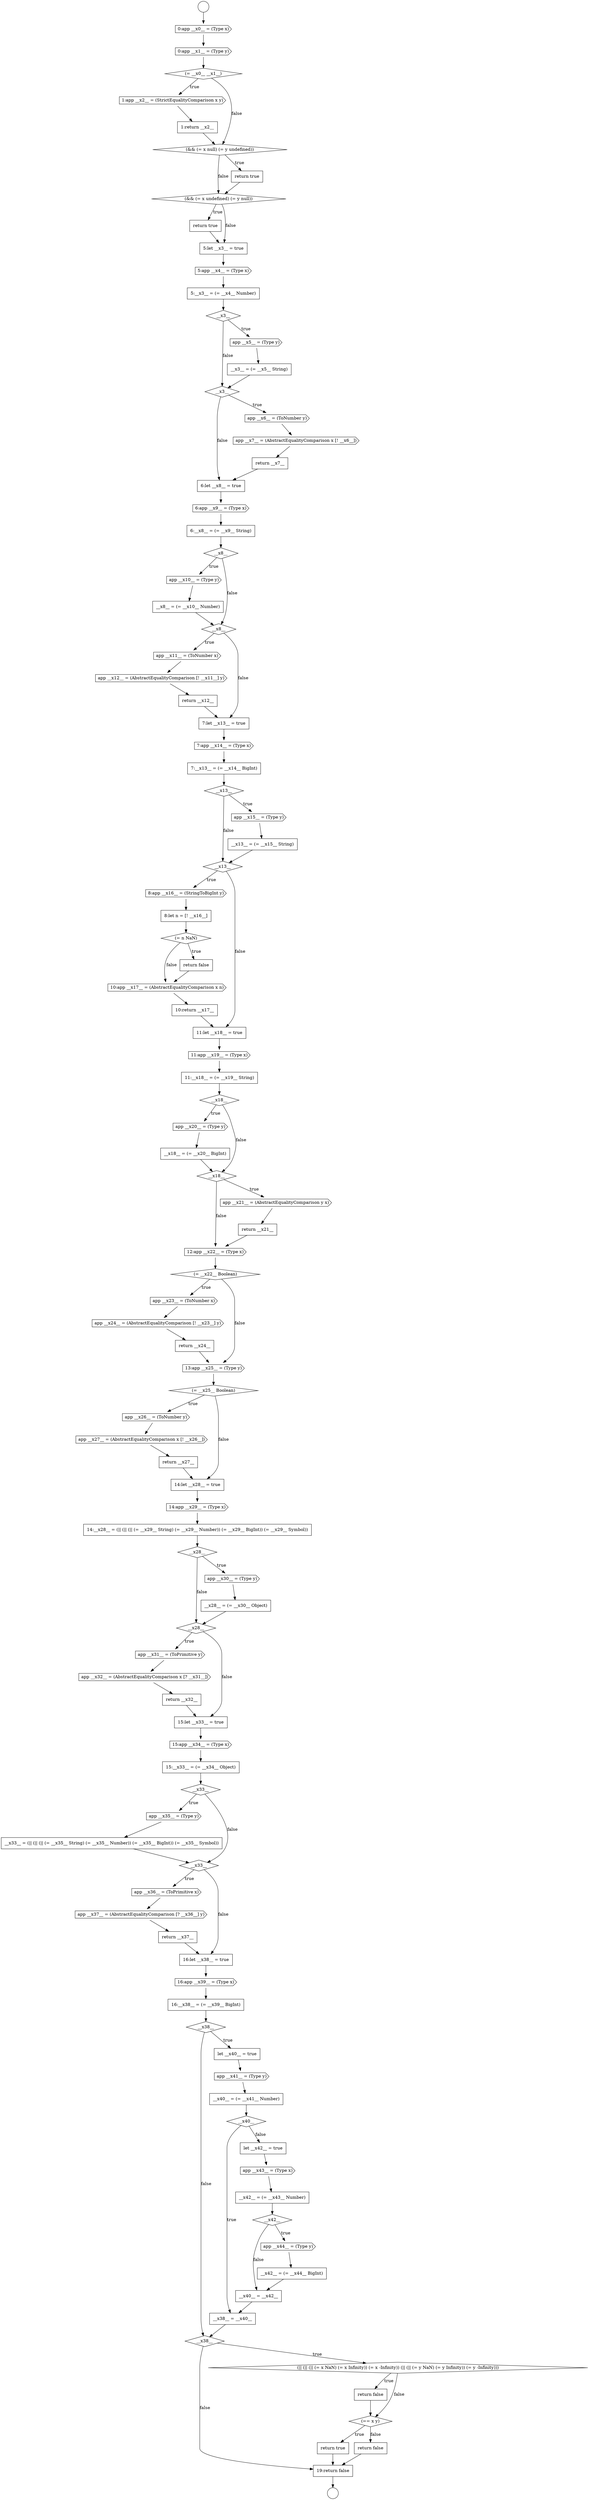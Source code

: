 digraph {
  node5 [shape=cds, label=<<font color="black">1:app __x2__ = (StrictEqualityComparison x y)</font>> color="black" fillcolor="white" style=filled]
  node84 [shape=cds, label=<<font color="black">16:app __x39__ = (Type x)</font>> color="black" fillcolor="white" style=filled]
  node69 [shape=diamond, label=<<font color="black">__x28__</font>> color="black" fillcolor="white" style=filled]
  node101 [shape=none, margin=0, label=<<font color="black">
    <table border="0" cellborder="1" cellspacing="0" cellpadding="10">
      <tr><td align="left">return false</td></tr>
    </table>
  </font>> color="black" fillcolor="white" style=filled]
  node0 [shape=circle label=" " color="black" fillcolor="white" style=filled]
  node88 [shape=cds, label=<<font color="black">app __x41__ = (Type y)</font>> color="black" fillcolor="white" style=filled]
  node10 [shape=none, margin=0, label=<<font color="black">
    <table border="0" cellborder="1" cellspacing="0" cellpadding="10">
      <tr><td align="left">return true</td></tr>
    </table>
  </font>> color="black" fillcolor="white" style=filled]
  node56 [shape=cds, label=<<font color="black">app __x24__ = (AbstractEqualityComparison [! __x23__] y)</font>> color="black" fillcolor="white" style=filled]
  node42 [shape=cds, label=<<font color="black">10:app __x17__ = (AbstractEqualityComparison x n)</font>> color="black" fillcolor="white" style=filled]
  node24 [shape=diamond, label=<<font color="black">__x8__</font>> color="black" fillcolor="white" style=filled]
  node37 [shape=diamond, label=<<font color="black">__x13__</font>> color="black" fillcolor="white" style=filled]
  node25 [shape=cds, label=<<font color="black">app __x10__ = (Type y)</font>> color="black" fillcolor="white" style=filled]
  node52 [shape=none, margin=0, label=<<font color="black">
    <table border="0" cellborder="1" cellspacing="0" cellpadding="10">
      <tr><td align="left">return __x21__</td></tr>
    </table>
  </font>> color="black" fillcolor="white" style=filled]
  node14 [shape=diamond, label=<<font color="black">__x3__</font>> color="black" fillcolor="white" style=filled]
  node20 [shape=none, margin=0, label=<<font color="black">
    <table border="0" cellborder="1" cellspacing="0" cellpadding="10">
      <tr><td align="left">return __x7__</td></tr>
    </table>
  </font>> color="black" fillcolor="white" style=filled]
  node46 [shape=none, margin=0, label=<<font color="black">
    <table border="0" cellborder="1" cellspacing="0" cellpadding="10">
      <tr><td align="left">11:__x18__ = (= __x19__ String)</td></tr>
    </table>
  </font>> color="black" fillcolor="white" style=filled]
  node93 [shape=none, margin=0, label=<<font color="black">
    <table border="0" cellborder="1" cellspacing="0" cellpadding="10">
      <tr><td align="left">__x42__ = (= __x43__ Number)</td></tr>
    </table>
  </font>> color="black" fillcolor="white" style=filled]
  node57 [shape=none, margin=0, label=<<font color="black">
    <table border="0" cellborder="1" cellspacing="0" cellpadding="10">
      <tr><td align="left">return __x24__</td></tr>
    </table>
  </font>> color="black" fillcolor="white" style=filled]
  node78 [shape=none, margin=0, label=<<font color="black">
    <table border="0" cellborder="1" cellspacing="0" cellpadding="10">
      <tr><td align="left">__x33__ = (|| (|| (|| (= __x35__ String) (= __x35__ Number)) (= __x35__ BigInt)) (= __x35__ Symbol))</td></tr>
    </table>
  </font>> color="black" fillcolor="white" style=filled]
  node29 [shape=cds, label=<<font color="black">app __x12__ = (AbstractEqualityComparison [! __x11__] y)</font>> color="black" fillcolor="white" style=filled]
  node61 [shape=cds, label=<<font color="black">app __x27__ = (AbstractEqualityComparison x [! __x26__])</font>> color="black" fillcolor="white" style=filled]
  node89 [shape=none, margin=0, label=<<font color="black">
    <table border="0" cellborder="1" cellspacing="0" cellpadding="10">
      <tr><td align="left">__x40__ = (= __x41__ Number)</td></tr>
    </table>
  </font>> color="black" fillcolor="white" style=filled]
  node1 [shape=circle label=" " color="black" fillcolor="white" style=filled]
  node74 [shape=cds, label=<<font color="black">15:app __x34__ = (Type x)</font>> color="black" fillcolor="white" style=filled]
  node6 [shape=none, margin=0, label=<<font color="black">
    <table border="0" cellborder="1" cellspacing="0" cellpadding="10">
      <tr><td align="left">1:return __x2__</td></tr>
    </table>
  </font>> color="black" fillcolor="white" style=filled]
  node60 [shape=cds, label=<<font color="black">app __x26__ = (ToNumber y)</font>> color="black" fillcolor="white" style=filled]
  node85 [shape=none, margin=0, label=<<font color="black">
    <table border="0" cellborder="1" cellspacing="0" cellpadding="10">
      <tr><td align="left">16:__x38__ = (= __x39__ BigInt)</td></tr>
    </table>
  </font>> color="black" fillcolor="white" style=filled]
  node102 [shape=diamond, label=<<font color="black">(== x y)</font>> color="black" fillcolor="white" style=filled]
  node70 [shape=cds, label=<<font color="black">app __x31__ = (ToPrimitive y)</font>> color="black" fillcolor="white" style=filled]
  node21 [shape=none, margin=0, label=<<font color="black">
    <table border="0" cellborder="1" cellspacing="0" cellpadding="10">
      <tr><td align="left">6:let __x8__ = true</td></tr>
    </table>
  </font>> color="black" fillcolor="white" style=filled]
  node33 [shape=none, margin=0, label=<<font color="black">
    <table border="0" cellborder="1" cellspacing="0" cellpadding="10">
      <tr><td align="left">7:__x13__ = (= __x14__ BigInt)</td></tr>
    </table>
  </font>> color="black" fillcolor="white" style=filled]
  node28 [shape=cds, label=<<font color="black">app __x11__ = (ToNumber x)</font>> color="black" fillcolor="white" style=filled]
  node38 [shape=cds, label=<<font color="black">8:app __x16__ = (StringToBigInt y)</font>> color="black" fillcolor="white" style=filled]
  node92 [shape=cds, label=<<font color="black">app __x43__ = (Type x)</font>> color="black" fillcolor="white" style=filled]
  node65 [shape=none, margin=0, label=<<font color="black">
    <table border="0" cellborder="1" cellspacing="0" cellpadding="10">
      <tr><td align="left">14:__x28__ = (|| (|| (|| (= __x29__ String) (= __x29__ Number)) (= __x29__ BigInt)) (= __x29__ Symbol))</td></tr>
    </table>
  </font>> color="black" fillcolor="white" style=filled]
  node97 [shape=none, margin=0, label=<<font color="black">
    <table border="0" cellborder="1" cellspacing="0" cellpadding="10">
      <tr><td align="left">__x40__ = __x42__</td></tr>
    </table>
  </font>> color="black" fillcolor="white" style=filled]
  node9 [shape=diamond, label=<<font color="black">(&amp;&amp; (= x undefined) (= y null))</font>> color="black" fillcolor="white" style=filled]
  node53 [shape=cds, label=<<font color="black">12:app __x22__ = (Type x)</font>> color="black" fillcolor="white" style=filled]
  node77 [shape=cds, label=<<font color="black">app __x35__ = (Type y)</font>> color="black" fillcolor="white" style=filled]
  node96 [shape=none, margin=0, label=<<font color="black">
    <table border="0" cellborder="1" cellspacing="0" cellpadding="10">
      <tr><td align="left">__x42__ = (= __x44__ BigInt)</td></tr>
    </table>
  </font>> color="black" fillcolor="white" style=filled]
  node13 [shape=none, margin=0, label=<<font color="black">
    <table border="0" cellborder="1" cellspacing="0" cellpadding="10">
      <tr><td align="left">5:__x3__ = (= __x4__ Number)</td></tr>
    </table>
  </font>> color="black" fillcolor="white" style=filled]
  node41 [shape=none, margin=0, label=<<font color="black">
    <table border="0" cellborder="1" cellspacing="0" cellpadding="10">
      <tr><td align="left">return false</td></tr>
    </table>
  </font>> color="black" fillcolor="white" style=filled]
  node73 [shape=none, margin=0, label=<<font color="black">
    <table border="0" cellborder="1" cellspacing="0" cellpadding="10">
      <tr><td align="left">15:let __x33__ = true</td></tr>
    </table>
  </font>> color="black" fillcolor="white" style=filled]
  node105 [shape=none, margin=0, label=<<font color="black">
    <table border="0" cellborder="1" cellspacing="0" cellpadding="10">
      <tr><td align="left">19:return false</td></tr>
    </table>
  </font>> color="black" fillcolor="white" style=filled]
  node2 [shape=cds, label=<<font color="black">0:app __x0__ = (Type x)</font>> color="black" fillcolor="white" style=filled]
  node45 [shape=cds, label=<<font color="black">11:app __x19__ = (Type x)</font>> color="black" fillcolor="white" style=filled]
  node64 [shape=cds, label=<<font color="black">14:app __x29__ = (Type x)</font>> color="black" fillcolor="white" style=filled]
  node17 [shape=diamond, label=<<font color="black">__x3__</font>> color="black" fillcolor="white" style=filled]
  node32 [shape=cds, label=<<font color="black">7:app __x14__ = (Type x)</font>> color="black" fillcolor="white" style=filled]
  node34 [shape=diamond, label=<<font color="black">__x13__</font>> color="black" fillcolor="white" style=filled]
  node22 [shape=cds, label=<<font color="black">6:app __x9__ = (Type x)</font>> color="black" fillcolor="white" style=filled]
  node44 [shape=none, margin=0, label=<<font color="black">
    <table border="0" cellborder="1" cellspacing="0" cellpadding="10">
      <tr><td align="left">11:let __x18__ = true</td></tr>
    </table>
  </font>> color="black" fillcolor="white" style=filled]
  node59 [shape=diamond, label=<<font color="black">(= __x25__ Boolean)</font>> color="black" fillcolor="white" style=filled]
  node27 [shape=diamond, label=<<font color="black">__x8__</font>> color="black" fillcolor="white" style=filled]
  node71 [shape=cds, label=<<font color="black">app __x32__ = (AbstractEqualityComparison x [? __x31__])</font>> color="black" fillcolor="white" style=filled]
  node12 [shape=cds, label=<<font color="black">5:app __x4__ = (Type x)</font>> color="black" fillcolor="white" style=filled]
  node54 [shape=diamond, label=<<font color="black">(= __x22__ Boolean)</font>> color="black" fillcolor="white" style=filled]
  node49 [shape=none, margin=0, label=<<font color="black">
    <table border="0" cellborder="1" cellspacing="0" cellpadding="10">
      <tr><td align="left">__x18__ = (= __x20__ BigInt)</td></tr>
    </table>
  </font>> color="black" fillcolor="white" style=filled]
  node86 [shape=diamond, label=<<font color="black">__x38__</font>> color="black" fillcolor="white" style=filled]
  node81 [shape=cds, label=<<font color="black">app __x37__ = (AbstractEqualityComparison [? __x36__] y)</font>> color="black" fillcolor="white" style=filled]
  node76 [shape=diamond, label=<<font color="black">__x33__</font>> color="black" fillcolor="white" style=filled]
  node7 [shape=diamond, label=<<font color="black">(&amp;&amp; (= x null) (= y undefined))</font>> color="black" fillcolor="white" style=filled]
  node39 [shape=none, margin=0, label=<<font color="black">
    <table border="0" cellborder="1" cellspacing="0" cellpadding="10">
      <tr><td align="left">8:let n = [! __x16__]</td></tr>
    </table>
  </font>> color="black" fillcolor="white" style=filled]
  node98 [shape=none, margin=0, label=<<font color="black">
    <table border="0" cellborder="1" cellspacing="0" cellpadding="10">
      <tr><td align="left">__x38__ = __x40__</td></tr>
    </table>
  </font>> color="black" fillcolor="white" style=filled]
  node103 [shape=none, margin=0, label=<<font color="black">
    <table border="0" cellborder="1" cellspacing="0" cellpadding="10">
      <tr><td align="left">return true</td></tr>
    </table>
  </font>> color="black" fillcolor="white" style=filled]
  node91 [shape=none, margin=0, label=<<font color="black">
    <table border="0" cellborder="1" cellspacing="0" cellpadding="10">
      <tr><td align="left">let __x42__ = true</td></tr>
    </table>
  </font>> color="black" fillcolor="white" style=filled]
  node66 [shape=diamond, label=<<font color="black">__x28__</font>> color="black" fillcolor="white" style=filled]
  node3 [shape=cds, label=<<font color="black">0:app __x1__ = (Type y)</font>> color="black" fillcolor="white" style=filled]
  node80 [shape=cds, label=<<font color="black">app __x36__ = (ToPrimitive x)</font>> color="black" fillcolor="white" style=filled]
  node35 [shape=cds, label=<<font color="black">app __x15__ = (Type y)</font>> color="black" fillcolor="white" style=filled]
  node48 [shape=cds, label=<<font color="black">app __x20__ = (Type y)</font>> color="black" fillcolor="white" style=filled]
  node63 [shape=none, margin=0, label=<<font color="black">
    <table border="0" cellborder="1" cellspacing="0" cellpadding="10">
      <tr><td align="left">14:let __x28__ = true</td></tr>
    </table>
  </font>> color="black" fillcolor="white" style=filled]
  node18 [shape=cds, label=<<font color="black">app __x6__ = (ToNumber y)</font>> color="black" fillcolor="white" style=filled]
  node95 [shape=cds, label=<<font color="black">app __x44__ = (Type y)</font>> color="black" fillcolor="white" style=filled]
  node50 [shape=diamond, label=<<font color="black">__x18__</font>> color="black" fillcolor="white" style=filled]
  node67 [shape=cds, label=<<font color="black">app __x30__ = (Type y)</font>> color="black" fillcolor="white" style=filled]
  node16 [shape=none, margin=0, label=<<font color="black">
    <table border="0" cellborder="1" cellspacing="0" cellpadding="10">
      <tr><td align="left">__x3__ = (= __x5__ String)</td></tr>
    </table>
  </font>> color="black" fillcolor="white" style=filled]
  node31 [shape=none, margin=0, label=<<font color="black">
    <table border="0" cellborder="1" cellspacing="0" cellpadding="10">
      <tr><td align="left">7:let __x13__ = true</td></tr>
    </table>
  </font>> color="black" fillcolor="white" style=filled]
  node11 [shape=none, margin=0, label=<<font color="black">
    <table border="0" cellborder="1" cellspacing="0" cellpadding="10">
      <tr><td align="left">5:let __x3__ = true</td></tr>
    </table>
  </font>> color="black" fillcolor="white" style=filled]
  node72 [shape=none, margin=0, label=<<font color="black">
    <table border="0" cellborder="1" cellspacing="0" cellpadding="10">
      <tr><td align="left">return __x32__</td></tr>
    </table>
  </font>> color="black" fillcolor="white" style=filled]
  node43 [shape=none, margin=0, label=<<font color="black">
    <table border="0" cellborder="1" cellspacing="0" cellpadding="10">
      <tr><td align="left">10:return __x17__</td></tr>
    </table>
  </font>> color="black" fillcolor="white" style=filled]
  node99 [shape=diamond, label=<<font color="black">__x38__</font>> color="black" fillcolor="white" style=filled]
  node87 [shape=none, margin=0, label=<<font color="black">
    <table border="0" cellborder="1" cellspacing="0" cellpadding="10">
      <tr><td align="left">let __x40__ = true</td></tr>
    </table>
  </font>> color="black" fillcolor="white" style=filled]
  node104 [shape=none, margin=0, label=<<font color="black">
    <table border="0" cellborder="1" cellspacing="0" cellpadding="10">
      <tr><td align="left">return false</td></tr>
    </table>
  </font>> color="black" fillcolor="white" style=filled]
  node40 [shape=diamond, label=<<font color="black">(= n NaN)</font>> color="black" fillcolor="white" style=filled]
  node26 [shape=none, margin=0, label=<<font color="black">
    <table border="0" cellborder="1" cellspacing="0" cellpadding="10">
      <tr><td align="left">__x8__ = (= __x10__ Number)</td></tr>
    </table>
  </font>> color="black" fillcolor="white" style=filled]
  node55 [shape=cds, label=<<font color="black">app __x23__ = (ToNumber x)</font>> color="black" fillcolor="white" style=filled]
  node23 [shape=none, margin=0, label=<<font color="black">
    <table border="0" cellborder="1" cellspacing="0" cellpadding="10">
      <tr><td align="left">6:__x8__ = (= __x9__ String)</td></tr>
    </table>
  </font>> color="black" fillcolor="white" style=filled]
  node8 [shape=none, margin=0, label=<<font color="black">
    <table border="0" cellborder="1" cellspacing="0" cellpadding="10">
      <tr><td align="left">return true</td></tr>
    </table>
  </font>> color="black" fillcolor="white" style=filled]
  node75 [shape=none, margin=0, label=<<font color="black">
    <table border="0" cellborder="1" cellspacing="0" cellpadding="10">
      <tr><td align="left">15:__x33__ = (= __x34__ Object)</td></tr>
    </table>
  </font>> color="black" fillcolor="white" style=filled]
  node58 [shape=cds, label=<<font color="black">13:app __x25__ = (Type y)</font>> color="black" fillcolor="white" style=filled]
  node82 [shape=none, margin=0, label=<<font color="black">
    <table border="0" cellborder="1" cellspacing="0" cellpadding="10">
      <tr><td align="left">return __x37__</td></tr>
    </table>
  </font>> color="black" fillcolor="white" style=filled]
  node36 [shape=none, margin=0, label=<<font color="black">
    <table border="0" cellborder="1" cellspacing="0" cellpadding="10">
      <tr><td align="left">__x13__ = (= __x15__ String)</td></tr>
    </table>
  </font>> color="black" fillcolor="white" style=filled]
  node30 [shape=none, margin=0, label=<<font color="black">
    <table border="0" cellborder="1" cellspacing="0" cellpadding="10">
      <tr><td align="left">return __x12__</td></tr>
    </table>
  </font>> color="black" fillcolor="white" style=filled]
  node51 [shape=cds, label=<<font color="black">app __x21__ = (AbstractEqualityComparison y x)</font>> color="black" fillcolor="white" style=filled]
  node19 [shape=cds, label=<<font color="black">app __x7__ = (AbstractEqualityComparison x [! __x6__])</font>> color="black" fillcolor="white" style=filled]
  node4 [shape=diamond, label=<<font color="black">(= __x0__ __x1__)</font>> color="black" fillcolor="white" style=filled]
  node79 [shape=diamond, label=<<font color="black">__x33__</font>> color="black" fillcolor="white" style=filled]
  node94 [shape=diamond, label=<<font color="black">__x42__</font>> color="black" fillcolor="white" style=filled]
  node47 [shape=diamond, label=<<font color="black">__x18__</font>> color="black" fillcolor="white" style=filled]
  node15 [shape=cds, label=<<font color="black">app __x5__ = (Type y)</font>> color="black" fillcolor="white" style=filled]
  node68 [shape=none, margin=0, label=<<font color="black">
    <table border="0" cellborder="1" cellspacing="0" cellpadding="10">
      <tr><td align="left">__x28__ = (= __x30__ Object)</td></tr>
    </table>
  </font>> color="black" fillcolor="white" style=filled]
  node62 [shape=none, margin=0, label=<<font color="black">
    <table border="0" cellborder="1" cellspacing="0" cellpadding="10">
      <tr><td align="left">return __x27__</td></tr>
    </table>
  </font>> color="black" fillcolor="white" style=filled]
  node90 [shape=diamond, label=<<font color="black">__x40__</font>> color="black" fillcolor="white" style=filled]
  node83 [shape=none, margin=0, label=<<font color="black">
    <table border="0" cellborder="1" cellspacing="0" cellpadding="10">
      <tr><td align="left">16:let __x38__ = true</td></tr>
    </table>
  </font>> color="black" fillcolor="white" style=filled]
  node100 [shape=diamond, label=<<font color="black">(|| (|| (|| (= x NaN) (= x Infinity)) (= x -Infinity)) (|| (|| (= y NaN) (= y Infinity)) (= y -Infinity)))</font>> color="black" fillcolor="white" style=filled]
  node40 -> node41 [label=<<font color="black">true</font>> color="black"]
  node40 -> node42 [label=<<font color="black">false</font>> color="black"]
  node71 -> node72 [ color="black"]
  node17 -> node18 [label=<<font color="black">true</font>> color="black"]
  node17 -> node21 [label=<<font color="black">false</font>> color="black"]
  node30 -> node31 [ color="black"]
  node91 -> node92 [ color="black"]
  node5 -> node6 [ color="black"]
  node53 -> node54 [ color="black"]
  node3 -> node4 [ color="black"]
  node63 -> node64 [ color="black"]
  node103 -> node105 [ color="black"]
  node61 -> node62 [ color="black"]
  node28 -> node29 [ color="black"]
  node64 -> node65 [ color="black"]
  node29 -> node30 [ color="black"]
  node39 -> node40 [ color="black"]
  node67 -> node68 [ color="black"]
  node94 -> node95 [label=<<font color="black">true</font>> color="black"]
  node94 -> node97 [label=<<font color="black">false</font>> color="black"]
  node42 -> node43 [ color="black"]
  node18 -> node19 [ color="black"]
  node2 -> node3 [ color="black"]
  node62 -> node63 [ color="black"]
  node15 -> node16 [ color="black"]
  node55 -> node56 [ color="black"]
  node59 -> node60 [label=<<font color="black">true</font>> color="black"]
  node59 -> node63 [label=<<font color="black">false</font>> color="black"]
  node4 -> node5 [label=<<font color="black">true</font>> color="black"]
  node4 -> node7 [label=<<font color="black">false</font>> color="black"]
  node11 -> node12 [ color="black"]
  node69 -> node70 [label=<<font color="black">true</font>> color="black"]
  node69 -> node73 [label=<<font color="black">false</font>> color="black"]
  node9 -> node10 [label=<<font color="black">true</font>> color="black"]
  node9 -> node11 [label=<<font color="black">false</font>> color="black"]
  node83 -> node84 [ color="black"]
  node104 -> node105 [ color="black"]
  node7 -> node8 [label=<<font color="black">true</font>> color="black"]
  node7 -> node9 [label=<<font color="black">false</font>> color="black"]
  node96 -> node97 [ color="black"]
  node19 -> node20 [ color="black"]
  node13 -> node14 [ color="black"]
  node35 -> node36 [ color="black"]
  node57 -> node58 [ color="black"]
  node93 -> node94 [ color="black"]
  node98 -> node99 [ color="black"]
  node12 -> node13 [ color="black"]
  node45 -> node46 [ color="black"]
  node101 -> node102 [ color="black"]
  node0 -> node2 [ color="black"]
  node47 -> node48 [label=<<font color="black">true</font>> color="black"]
  node47 -> node50 [label=<<font color="black">false</font>> color="black"]
  node75 -> node76 [ color="black"]
  node27 -> node28 [label=<<font color="black">true</font>> color="black"]
  node27 -> node31 [label=<<font color="black">false</font>> color="black"]
  node36 -> node37 [ color="black"]
  node22 -> node23 [ color="black"]
  node70 -> node71 [ color="black"]
  node6 -> node7 [ color="black"]
  node52 -> node53 [ color="black"]
  node84 -> node85 [ color="black"]
  node87 -> node88 [ color="black"]
  node14 -> node15 [label=<<font color="black">true</font>> color="black"]
  node14 -> node17 [label=<<font color="black">false</font>> color="black"]
  node43 -> node44 [ color="black"]
  node44 -> node45 [ color="black"]
  node99 -> node100 [label=<<font color="black">true</font>> color="black"]
  node99 -> node105 [label=<<font color="black">false</font>> color="black"]
  node68 -> node69 [ color="black"]
  node37 -> node38 [label=<<font color="black">true</font>> color="black"]
  node37 -> node44 [label=<<font color="black">false</font>> color="black"]
  node86 -> node87 [label=<<font color="black">true</font>> color="black"]
  node86 -> node99 [label=<<font color="black">false</font>> color="black"]
  node23 -> node24 [ color="black"]
  node31 -> node32 [ color="black"]
  node54 -> node55 [label=<<font color="black">true</font>> color="black"]
  node54 -> node58 [label=<<font color="black">false</font>> color="black"]
  node77 -> node78 [ color="black"]
  node79 -> node80 [label=<<font color="black">true</font>> color="black"]
  node79 -> node83 [label=<<font color="black">false</font>> color="black"]
  node26 -> node27 [ color="black"]
  node102 -> node103 [label=<<font color="black">true</font>> color="black"]
  node102 -> node104 [label=<<font color="black">false</font>> color="black"]
  node72 -> node73 [ color="black"]
  node78 -> node79 [ color="black"]
  node10 -> node11 [ color="black"]
  node66 -> node67 [label=<<font color="black">true</font>> color="black"]
  node66 -> node69 [label=<<font color="black">false</font>> color="black"]
  node88 -> node89 [ color="black"]
  node51 -> node52 [ color="black"]
  node25 -> node26 [ color="black"]
  node97 -> node98 [ color="black"]
  node8 -> node9 [ color="black"]
  node21 -> node22 [ color="black"]
  node73 -> node74 [ color="black"]
  node20 -> node21 [ color="black"]
  node60 -> node61 [ color="black"]
  node56 -> node57 [ color="black"]
  node92 -> node93 [ color="black"]
  node82 -> node83 [ color="black"]
  node50 -> node51 [label=<<font color="black">true</font>> color="black"]
  node50 -> node53 [label=<<font color="black">false</font>> color="black"]
  node89 -> node90 [ color="black"]
  node95 -> node96 [ color="black"]
  node46 -> node47 [ color="black"]
  node58 -> node59 [ color="black"]
  node16 -> node17 [ color="black"]
  node105 -> node1 [ color="black"]
  node65 -> node66 [ color="black"]
  node48 -> node49 [ color="black"]
  node24 -> node25 [label=<<font color="black">true</font>> color="black"]
  node24 -> node27 [label=<<font color="black">false</font>> color="black"]
  node76 -> node77 [label=<<font color="black">true</font>> color="black"]
  node76 -> node79 [label=<<font color="black">false</font>> color="black"]
  node49 -> node50 [ color="black"]
  node81 -> node82 [ color="black"]
  node38 -> node39 [ color="black"]
  node100 -> node101 [label=<<font color="black">true</font>> color="black"]
  node100 -> node102 [label=<<font color="black">false</font>> color="black"]
  node90 -> node98 [label=<<font color="black">true</font>> color="black"]
  node90 -> node91 [label=<<font color="black">false</font>> color="black"]
  node74 -> node75 [ color="black"]
  node32 -> node33 [ color="black"]
  node85 -> node86 [ color="black"]
  node80 -> node81 [ color="black"]
  node33 -> node34 [ color="black"]
  node41 -> node42 [ color="black"]
  node34 -> node35 [label=<<font color="black">true</font>> color="black"]
  node34 -> node37 [label=<<font color="black">false</font>> color="black"]
}
